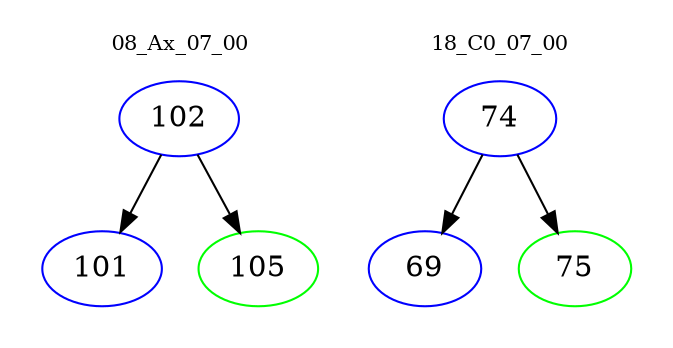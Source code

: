 digraph{
subgraph cluster_0 {
color = white
label = "08_Ax_07_00";
fontsize=10;
T0_102 [label="102", color="blue"]
T0_102 -> T0_101 [color="black"]
T0_101 [label="101", color="blue"]
T0_102 -> T0_105 [color="black"]
T0_105 [label="105", color="green"]
}
subgraph cluster_1 {
color = white
label = "18_C0_07_00";
fontsize=10;
T1_74 [label="74", color="blue"]
T1_74 -> T1_69 [color="black"]
T1_69 [label="69", color="blue"]
T1_74 -> T1_75 [color="black"]
T1_75 [label="75", color="green"]
}
}
